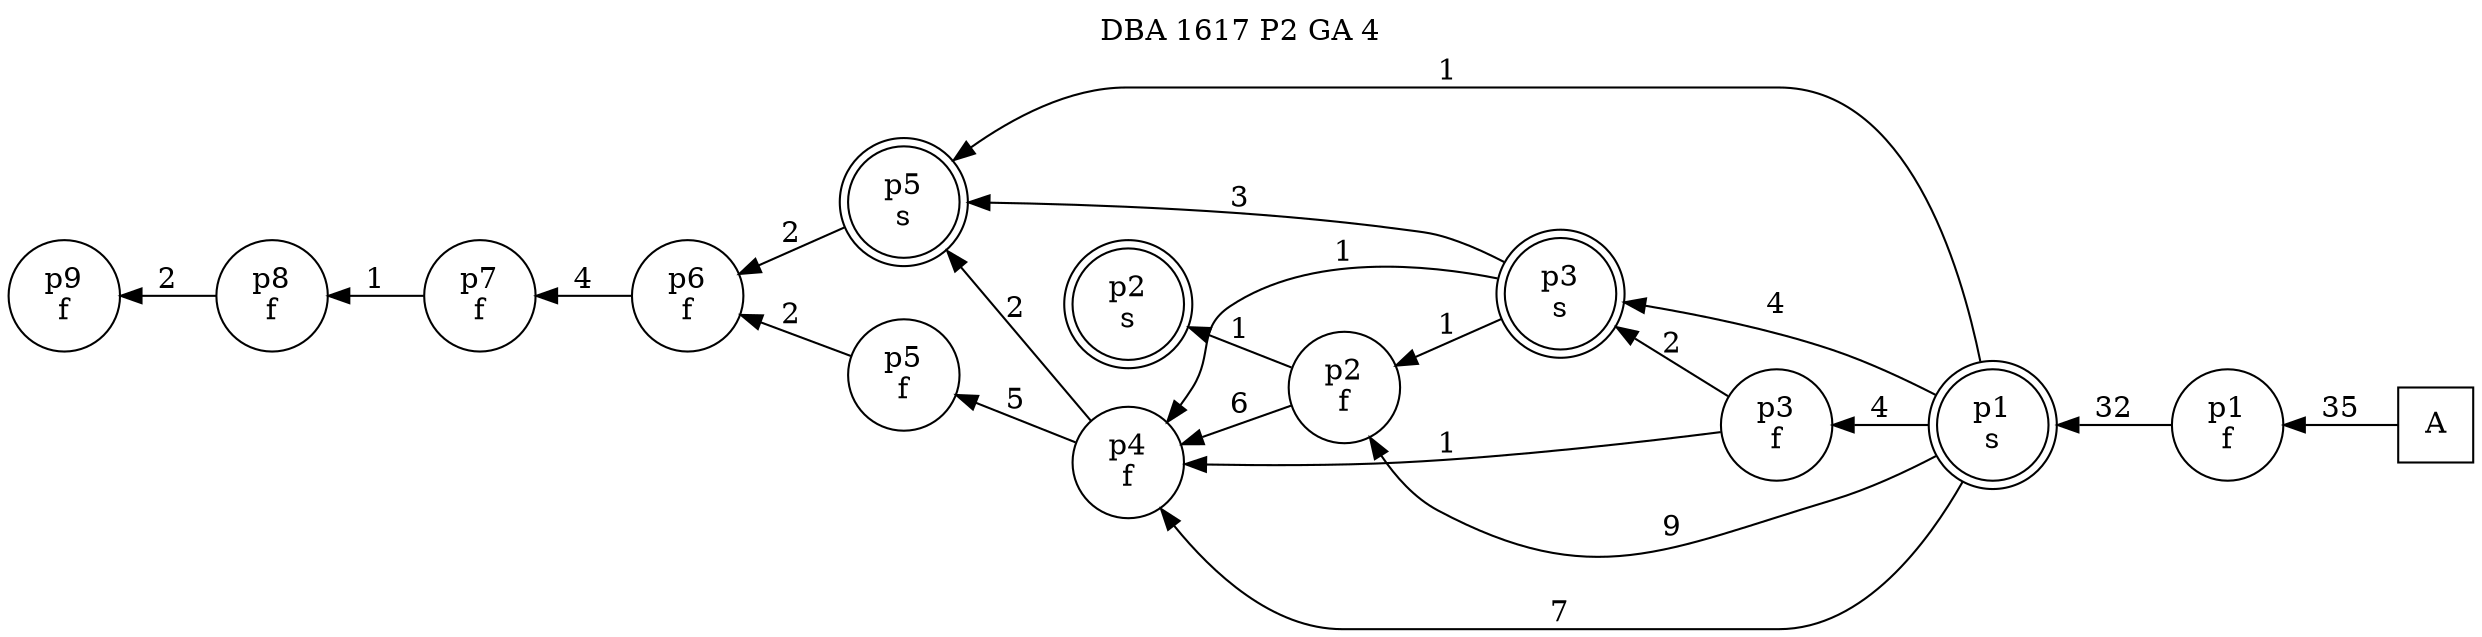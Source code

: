 digraph DBA_1617_P2_GA_4_GOOD {
labelloc="tl"
label= " DBA 1617 P2 GA 4 "
rankdir="RL";
"A" [shape="square" label="A"]
"p1_f" [shape="circle" label="p1
f"]
"p1_s" [shape="doublecircle" label="p1
s"]
"p2_f" [shape="circle" label="p2
f"]
"p3_f" [shape="circle" label="p3
f"]
"p3_s" [shape="doublecircle" label="p3
s"]
"p4_f" [shape="circle" label="p4
f"]
"p5_f" [shape="circle" label="p5
f"]
"p6_f" [shape="circle" label="p6
f"]
"p7_f" [shape="circle" label="p7
f"]
"p5_s" [shape="doublecircle" label="p5
s"]
"p8_f" [shape="circle" label="p8
f"]
"p9_f" [shape="circle" label="p9
f"]
"p2_s" [shape="doublecircle" label="p2
s"]
"A" -> "p1_f" [ label=35]
"p1_f" -> "p1_s" [ label=32]
"p1_s" -> "p2_f" [ label=9]
"p1_s" -> "p3_f" [ label=4]
"p1_s" -> "p3_s" [ label=4]
"p1_s" -> "p4_f" [ label=7]
"p1_s" -> "p5_s" [ label=1]
"p2_f" -> "p4_f" [ label=6]
"p2_f" -> "p2_s" [ label=1]
"p3_f" -> "p3_s" [ label=2]
"p3_f" -> "p4_f" [ label=1]
"p3_s" -> "p2_f" [ label=1]
"p3_s" -> "p4_f" [ label=1]
"p3_s" -> "p5_s" [ label=3]
"p4_f" -> "p5_f" [ label=5]
"p4_f" -> "p5_s" [ label=2]
"p5_f" -> "p6_f" [ label=2]
"p6_f" -> "p7_f" [ label=4]
"p7_f" -> "p8_f" [ label=1]
"p5_s" -> "p6_f" [ label=2]
"p8_f" -> "p9_f" [ label=2]
}

